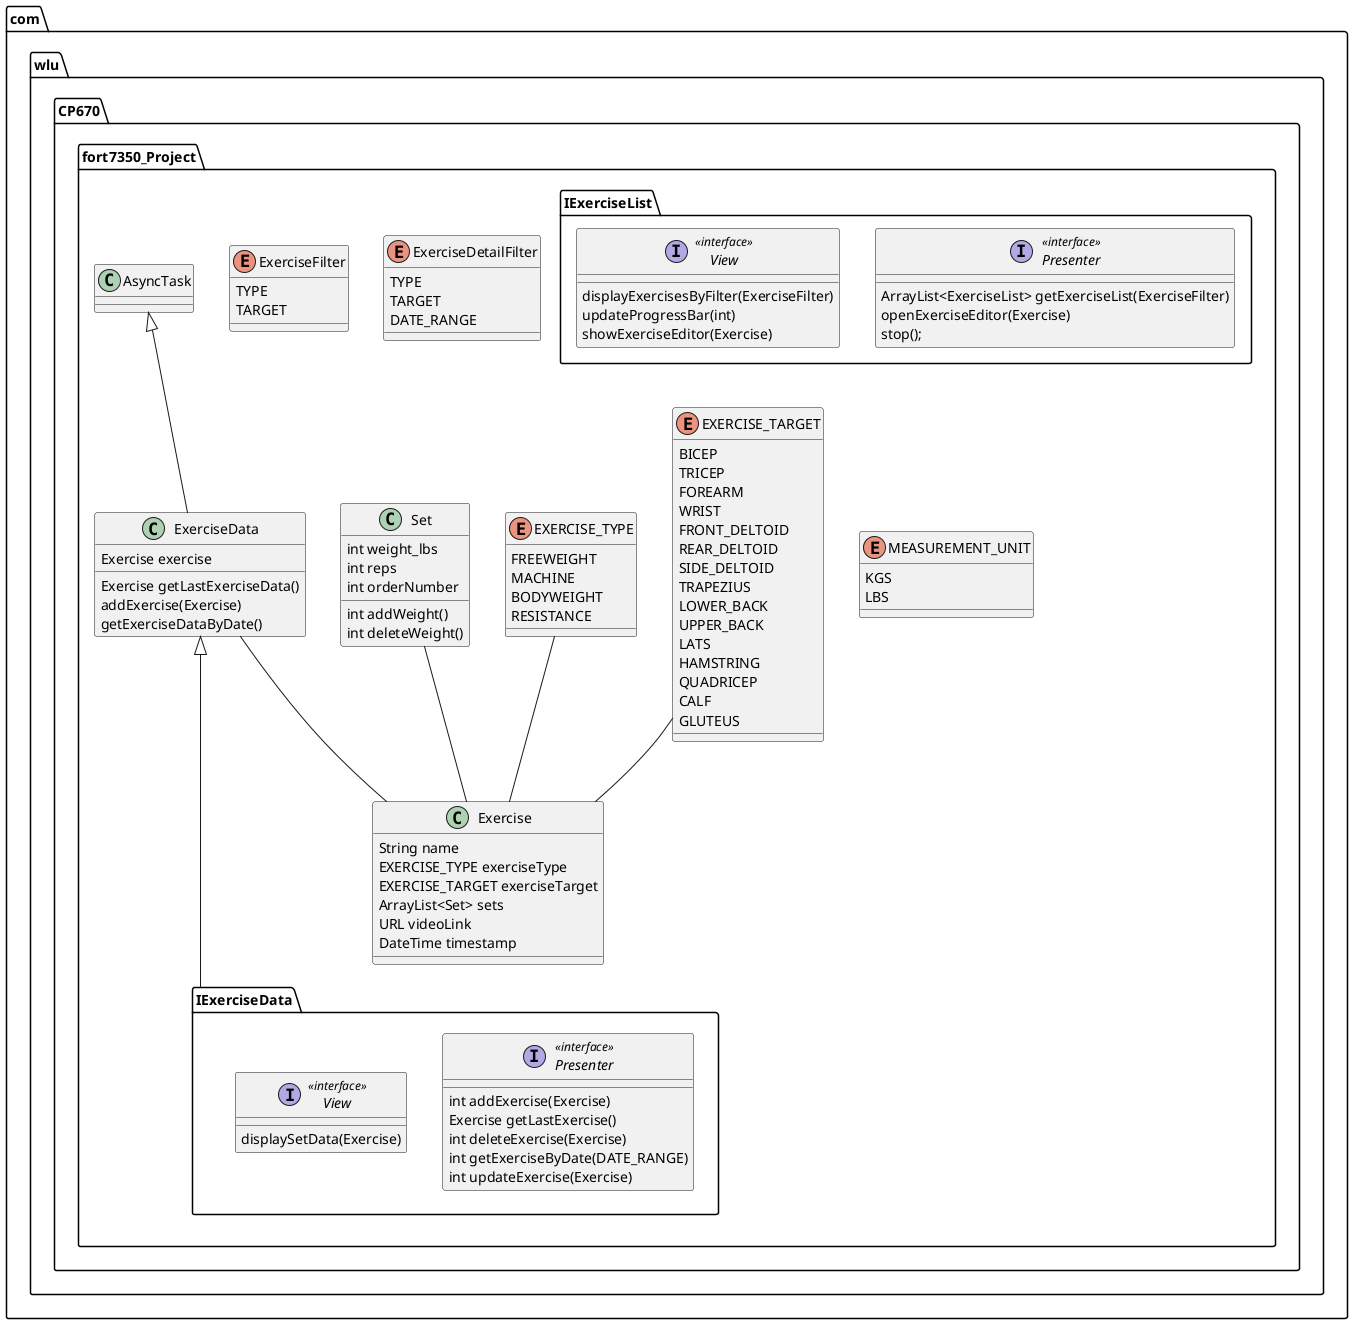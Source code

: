 @startuml

package "com.wlu.CP670.fort7350_Project" {

class Exercise {
String name
EXERCISE_TYPE exerciseType
EXERCISE_TARGET exerciseTarget
ArrayList<Set> sets
URL videoLink
DateTime timestamp
}


EXERCISE_TARGET -- Exercise
EXERCISE_TYPE -- Exercise
Set -- Exercise
ExerciseData -- Exercise

interface IExerciseList.Presenter <<interface>> {
    ArrayList<ExerciseList> getExerciseList(ExerciseFilter)
    openExerciseEditor(Exercise)
    stop();
}


interface IExerciseList.View <<interface>> {
    displayExercisesByFilter(ExerciseFilter)
    updateProgressBar(int)
    showExerciseEditor(Exercise)
}

interface IExerciseData.Presenter <<interface>> {
    int addExercise(Exercise)
    Exercise getLastExercise()
    int deleteExercise(Exercise)
    int getExerciseByDate(DATE_RANGE)
    int updateExercise(Exercise)
}

interface IExerciseData.View <<interface>> {
    displaySetData(Exercise)
}

enum EXERCISE_TYPE {
    FREEWEIGHT
    MACHINE
    BODYWEIGHT
    RESISTANCE
}

ENUM EXERCISE_TARGET {
    BICEP
    TRICEP
    FOREARM
    WRIST
    FRONT_DELTOID
    REAR_DELTOID
    SIDE_DELTOID
    TRAPEZIUS
    LOWER_BACK
    UPPER_BACK
    LATS
    HAMSTRING
    QUADRICEP
    CALF
    GLUTEUS
}

enum ExerciseFilter{
    TYPE
    TARGET
}

enum ExerciseDetailFilter{
    TYPE
    TARGET
    DATE_RANGE
}

class Set{
int weight_lbs
int reps
int orderNumber

int addWeight()
int deleteWeight()
}

AsyncTask <|-- ExerciseData
ExerciseData <|--- IExerciseData

class ExerciseData{
    Exercise exercise

    Exercise getLastExerciseData()
    addExercise(Exercise)
    getExerciseDataByDate()
}

enum MEASUREMENT_UNIT{
    KGS
    LBS
}


@enduml